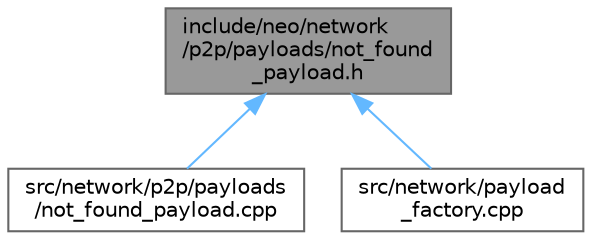 digraph "include/neo/network/p2p/payloads/not_found_payload.h"
{
 // LATEX_PDF_SIZE
  bgcolor="transparent";
  edge [fontname=Helvetica,fontsize=10,labelfontname=Helvetica,labelfontsize=10];
  node [fontname=Helvetica,fontsize=10,shape=box,height=0.2,width=0.4];
  Node1 [id="Node000001",label="include/neo/network\l/p2p/payloads/not_found\l_payload.h",height=0.2,width=0.4,color="gray40", fillcolor="grey60", style="filled", fontcolor="black",tooltip=" "];
  Node1 -> Node2 [id="edge3_Node000001_Node000002",dir="back",color="steelblue1",style="solid",tooltip=" "];
  Node2 [id="Node000002",label="src/network/p2p/payloads\l/not_found_payload.cpp",height=0.2,width=0.4,color="grey40", fillcolor="white", style="filled",URL="$not__found__payload_8cpp.html",tooltip=" "];
  Node1 -> Node3 [id="edge4_Node000001_Node000003",dir="back",color="steelblue1",style="solid",tooltip=" "];
  Node3 [id="Node000003",label="src/network/payload\l_factory.cpp",height=0.2,width=0.4,color="grey40", fillcolor="white", style="filled",URL="$payload__factory_8cpp.html",tooltip=" "];
}
